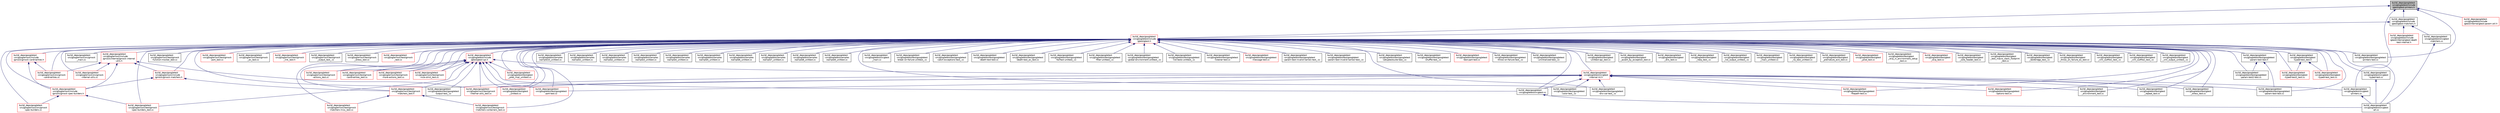digraph "build/_deps/googletest-src/googletest/include/gtest/gtest-printers.h"
{
 // LATEX_PDF_SIZE
  bgcolor="transparent";
  edge [fontname="Helvetica",fontsize="10",labelfontname="Helvetica",labelfontsize="10"];
  node [fontname="Helvetica",fontsize="10",shape=record];
  Node1 [label="build/_deps/googletest\l-src/googletest/include\l/gtest/gtest-printers.h",height=0.2,width=0.4,color="black", fillcolor="grey75", style="filled", fontcolor="black",tooltip=" "];
  Node1 -> Node2 [dir="back",color="midnightblue",fontsize="10",style="solid",fontname="Helvetica"];
  Node2 [label="build/_deps/googletest\l-src/googletest/include\l/gtest/gtest-matchers.h",height=0.2,width=0.4,color="black",URL="$gtest-matchers_8h.html",tooltip=" "];
  Node2 -> Node3 [dir="back",color="midnightblue",fontsize="10",style="solid",fontname="Helvetica"];
  Node3 [label="build/_deps/googletest\l-src/googletest/include\l/gtest/gtest.h",height=0.2,width=0.4,color="red",URL="$gtest_8h.html",tooltip=" "];
  Node3 -> Node4 [dir="back",color="midnightblue",fontsize="10",style="solid",fontname="Helvetica"];
  Node4 [label="build/_deps/googletest\l-src/googlemock/include\l/gmock/gmock-cardinalities.h",height=0.2,width=0.4,color="red",URL="$gmock-cardinalities_8h.html",tooltip=" "];
  Node4 -> Node5 [dir="back",color="midnightblue",fontsize="10",style="solid",fontname="Helvetica"];
  Node5 [label="build/_deps/googletest\l-src/googlemock/include\l/gmock/gmock-spec-builders.h",height=0.2,width=0.4,color="red",URL="$gmock-spec-builders_8h.html",tooltip=" "];
  Node5 -> Node10 [dir="back",color="midnightblue",fontsize="10",style="solid",fontname="Helvetica"];
  Node10 [label="build/_deps/googletest\l-src/googlemock/src/gmock\l-spec-builders.cc",height=0.2,width=0.4,color="red",URL="$gmock-spec-builders_8cc.html",tooltip=" "];
  Node5 -> Node26 [dir="back",color="midnightblue",fontsize="10",style="solid",fontname="Helvetica"];
  Node26 [label="build/_deps/googletest\l-src/googlemock/test/gmock\l-spec-builders_test.cc",height=0.2,width=0.4,color="red",URL="$gmock-spec-builders__test_8cc.html",tooltip=" "];
  Node4 -> Node36 [dir="back",color="midnightblue",fontsize="10",style="solid",fontname="Helvetica"];
  Node36 [label="build/_deps/googletest\l-src/googlemock/src/gmock\l-cardinalities.cc",height=0.2,width=0.4,color="red",URL="$gmock-cardinalities_8cc.html",tooltip=" "];
  Node3 -> Node37 [dir="back",color="midnightblue",fontsize="10",style="solid",fontname="Helvetica"];
  Node37 [label="build/_deps/googletest\l-src/googlemock/include\l/gmock/gmock-matchers.h",height=0.2,width=0.4,color="red",URL="$gmock-matchers_8h.html",tooltip=" "];
  Node37 -> Node5 [dir="back",color="midnightblue",fontsize="10",style="solid",fontname="Helvetica"];
  Node37 -> Node18 [dir="back",color="midnightblue",fontsize="10",style="solid",fontname="Helvetica"];
  Node18 [label="build/_deps/googletest\l-src/googlemock/test/gmock\l-matchers_test.h",height=0.2,width=0.4,color="red",URL="$gmock-matchers__test_8h.html",tooltip=" "];
  Node18 -> Node21 [dir="back",color="midnightblue",fontsize="10",style="solid",fontname="Helvetica"];
  Node21 [label="build/_deps/googletest\l-src/googlemock/test/gmock\l-matchers-containers_test.cc",height=0.2,width=0.4,color="red",URL="$gmock-matchers-containers__test_8cc.html",tooltip=" "];
  Node18 -> Node22 [dir="back",color="midnightblue",fontsize="10",style="solid",fontname="Helvetica"];
  Node22 [label="build/_deps/googletest\l-src/googlemock/test/gmock\l-matchers-misc_test.cc",height=0.2,width=0.4,color="red",URL="$gmock-matchers-misc__test_8cc.html",tooltip=" "];
  Node3 -> Node5 [dir="back",color="midnightblue",fontsize="10",style="solid",fontname="Helvetica"];
  Node3 -> Node40 [dir="back",color="midnightblue",fontsize="10",style="solid",fontname="Helvetica"];
  Node40 [label="build/_deps/googletest\l-src/googlemock/include\l/gmock/internal/gmock-internal\l-utils.h",height=0.2,width=0.4,color="red",URL="$gmock-internal-utils_8h.html",tooltip=" "];
  Node40 -> Node37 [dir="back",color="midnightblue",fontsize="10",style="solid",fontname="Helvetica"];
  Node40 -> Node5 [dir="back",color="midnightblue",fontsize="10",style="solid",fontname="Helvetica"];
  Node40 -> Node36 [dir="back",color="midnightblue",fontsize="10",style="solid",fontname="Helvetica"];
  Node40 -> Node9 [dir="back",color="midnightblue",fontsize="10",style="solid",fontname="Helvetica"];
  Node9 [label="build/_deps/googletest\l-src/googlemock/src/gmock\l-internal-utils.cc",height=0.2,width=0.4,color="red",URL="$gmock-internal-utils_8cc.html",tooltip=" "];
  Node40 -> Node17 [dir="back",color="midnightblue",fontsize="10",style="solid",fontname="Helvetica"];
  Node17 [label="build/_deps/googletest\l-src/googlemock/test/gmock\l-internal-utils_test.cc",height=0.2,width=0.4,color="red",URL="$gmock-internal-utils__test_8cc.html",tooltip=" "];
  Node3 -> Node36 [dir="back",color="midnightblue",fontsize="10",style="solid",fontname="Helvetica"];
  Node3 -> Node9 [dir="back",color="midnightblue",fontsize="10",style="solid",fontname="Helvetica"];
  Node3 -> Node10 [dir="back",color="midnightblue",fontsize="10",style="solid",fontname="Helvetica"];
  Node3 -> Node12 [dir="back",color="midnightblue",fontsize="10",style="solid",fontname="Helvetica"];
  Node12 [label="build/_deps/googletest\l-src/googlemock/src/gmock\l_main.cc",height=0.2,width=0.4,color="black",URL="$gmock__main_8cc.html",tooltip=" "];
  Node3 -> Node13 [dir="back",color="midnightblue",fontsize="10",style="solid",fontname="Helvetica"];
  Node13 [label="build/_deps/googletest\l-src/googlemock/test/gmock\l-actions_test.cc",height=0.2,width=0.4,color="red",URL="$gmock-actions__test_8cc.html",tooltip=" "];
  Node3 -> Node15 [dir="back",color="midnightblue",fontsize="10",style="solid",fontname="Helvetica"];
  Node15 [label="build/_deps/googletest\l-src/googlemock/test/gmock\l-cardinalities_test.cc",height=0.2,width=0.4,color="red",URL="$gmock-cardinalities__test_8cc.html",tooltip=" "];
  Node3 -> Node16 [dir="back",color="midnightblue",fontsize="10",style="solid",fontname="Helvetica"];
  Node16 [label="build/_deps/googletest\l-src/googlemock/test/gmock\l-function-mocker_test.cc",height=0.2,width=0.4,color="black",URL="$gmock-function-mocker__test_8cc.html",tooltip=" "];
  Node3 -> Node17 [dir="back",color="midnightblue",fontsize="10",style="solid",fontname="Helvetica"];
  Node3 -> Node21 [dir="back",color="midnightblue",fontsize="10",style="solid",fontname="Helvetica"];
  Node3 -> Node22 [dir="back",color="midnightblue",fontsize="10",style="solid",fontname="Helvetica"];
  Node3 -> Node18 [dir="back",color="midnightblue",fontsize="10",style="solid",fontname="Helvetica"];
  Node3 -> Node23 [dir="back",color="midnightblue",fontsize="10",style="solid",fontname="Helvetica"];
  Node23 [label="build/_deps/googletest\l-src/googlemock/test/gmock\l-more-actions_test.cc",height=0.2,width=0.4,color="red",URL="$gmock-more-actions__test_8cc.html",tooltip=" "];
  Node3 -> Node24 [dir="back",color="midnightblue",fontsize="10",style="solid",fontname="Helvetica"];
  Node24 [label="build/_deps/googletest\l-src/googlemock/test/gmock\l-nice-strict_test.cc",height=0.2,width=0.4,color="red",URL="$gmock-nice-strict__test_8cc.html",tooltip=" "];
  Node3 -> Node43 [dir="back",color="midnightblue",fontsize="10",style="solid",fontname="Helvetica"];
  Node43 [label="build/_deps/googletest\l-src/googlemock/test/gmock\l-port_test.cc",height=0.2,width=0.4,color="red",URL="$gmock-port__test_8cc.html",tooltip=" "];
  Node3 -> Node26 [dir="back",color="midnightblue",fontsize="10",style="solid",fontname="Helvetica"];
  Node3 -> Node27 [dir="back",color="midnightblue",fontsize="10",style="solid",fontname="Helvetica"];
  Node27 [label="build/_deps/googletest\l-src/googlemock/test/gmock\l_ex_test.cc",height=0.2,width=0.4,color="black",URL="$gmock__ex__test_8cc.html",tooltip=" "];
  Node3 -> Node29 [dir="back",color="midnightblue",fontsize="10",style="solid",fontname="Helvetica"];
  Node29 [label="build/_deps/googletest\l-src/googlemock/test/gmock\l_link_test.h",height=0.2,width=0.4,color="red",URL="$gmock__link__test_8h.html",tooltip=" "];
  Node3 -> Node32 [dir="back",color="midnightblue",fontsize="10",style="solid",fontname="Helvetica"];
  Node32 [label="build/_deps/googletest\l-src/googlemock/test/gmock\l_output_test_.cc",height=0.2,width=0.4,color="black",URL="$gmock__output__test___8cc.html",tooltip=" "];
  Node3 -> Node33 [dir="back",color="midnightblue",fontsize="10",style="solid",fontname="Helvetica"];
  Node33 [label="build/_deps/googletest\l-src/googlemock/test/gmock\l_stress_test.cc",height=0.2,width=0.4,color="black",URL="$gmock__stress__test_8cc.html",tooltip=" "];
  Node3 -> Node34 [dir="back",color="midnightblue",fontsize="10",style="solid",fontname="Helvetica"];
  Node34 [label="build/_deps/googletest\l-src/googlemock/test/gmock\l_test.cc",height=0.2,width=0.4,color="red",URL="$gmock__test_8cc.html",tooltip=" "];
  Node3 -> Node44 [dir="back",color="midnightblue",fontsize="10",style="solid",fontname="Helvetica"];
  Node44 [label="build/_deps/googletest\l-src/googletest/include\l/gtest/gtest-spi.h",height=0.2,width=0.4,color="red",URL="$gtest-spi_8h.html",tooltip=" "];
  Node44 -> Node13 [dir="back",color="midnightblue",fontsize="10",style="solid",fontname="Helvetica"];
  Node44 -> Node15 [dir="back",color="midnightblue",fontsize="10",style="solid",fontname="Helvetica"];
  Node44 -> Node17 [dir="back",color="midnightblue",fontsize="10",style="solid",fontname="Helvetica"];
  Node44 -> Node18 [dir="back",color="midnightblue",fontsize="10",style="solid",fontname="Helvetica"];
  Node44 -> Node23 [dir="back",color="midnightblue",fontsize="10",style="solid",fontname="Helvetica"];
  Node44 -> Node24 [dir="back",color="midnightblue",fontsize="10",style="solid",fontname="Helvetica"];
  Node44 -> Node26 [dir="back",color="midnightblue",fontsize="10",style="solid",fontname="Helvetica"];
  Node44 -> Node45 [dir="back",color="midnightblue",fontsize="10",style="solid",fontname="Helvetica"];
  Node45 [label="build/_deps/googletest\l-src/googletest/src/gtest\l-internal-inl.h",height=0.2,width=0.4,color="red",URL="$gtest-internal-inl_8h.html",tooltip=" "];
  Node45 -> Node17 [dir="back",color="midnightblue",fontsize="10",style="solid",fontname="Helvetica"];
  Node45 -> Node49 [dir="back",color="midnightblue",fontsize="10",style="solid",fontname="Helvetica"];
  Node49 [label="build/_deps/googletest\l-src/googletest/src/gtest\l-printers.cc",height=0.2,width=0.4,color="black",URL="$gtest-printers_8cc.html",tooltip=" "];
  Node49 -> Node47 [dir="back",color="midnightblue",fontsize="10",style="solid",fontname="Helvetica"];
  Node47 [label="build/_deps/googletest\l-src/googletest/src/gtest\l-all.cc",height=0.2,width=0.4,color="black",URL="$gtest-all_8cc.html",tooltip=" "];
  Node45 -> Node51 [dir="back",color="midnightblue",fontsize="10",style="solid",fontname="Helvetica"];
  Node51 [label="build/_deps/googletest\l-src/googletest/src/gtest.cc",height=0.2,width=0.4,color="black",URL="$gtest_8cc.html",tooltip=" "];
  Node51 -> Node47 [dir="back",color="midnightblue",fontsize="10",style="solid",fontname="Helvetica"];
  Node45 -> Node52 [dir="back",color="midnightblue",fontsize="10",style="solid",fontname="Helvetica"];
  Node52 [label="build/_deps/googletest\l-src/googletest/test/googletest\l-color-test_.cc",height=0.2,width=0.4,color="black",URL="$googletest-color-test___8cc.html",tooltip=" "];
  Node45 -> Node53 [dir="back",color="midnightblue",fontsize="10",style="solid",fontname="Helvetica"];
  Node53 [label="build/_deps/googletest\l-src/googletest/test/googletest\l-env-var-test_.cc",height=0.2,width=0.4,color="black",URL="$googletest-env-var-test___8cc.html",tooltip=" "];
  Node45 -> Node54 [dir="back",color="midnightblue",fontsize="10",style="solid",fontname="Helvetica"];
  Node54 [label="build/_deps/googletest\l-src/googletest/test/googletest\l-filepath-test.cc",height=0.2,width=0.4,color="red",URL="$googletest-filepath-test_8cc.html",tooltip=" "];
  Node45 -> Node56 [dir="back",color="midnightblue",fontsize="10",style="solid",fontname="Helvetica"];
  Node56 [label="build/_deps/googletest\l-src/googletest/test/googletest\l-options-test.cc",height=0.2,width=0.4,color="red",URL="$googletest-options-test_8cc.html",tooltip=" "];
  Node45 -> Node57 [dir="back",color="midnightblue",fontsize="10",style="solid",fontname="Helvetica"];
  Node57 [label="build/_deps/googletest\l-src/googletest/test/googletest\l-output-test_.cc",height=0.2,width=0.4,color="black",URL="$googletest-output-test___8cc.html",tooltip=" "];
  Node45 -> Node58 [dir="back",color="midnightblue",fontsize="10",style="solid",fontname="Helvetica"];
  Node58 [label="build/_deps/googletest\l-src/googletest/test/googletest\l-param-test-test.cc",height=0.2,width=0.4,color="black",URL="$googletest-param-test-test_8cc.html",tooltip=" "];
  Node45 -> Node59 [dir="back",color="midnightblue",fontsize="10",style="solid",fontname="Helvetica"];
  Node59 [label="build/_deps/googletest\l-src/googletest/test/googletest\l-port-test.cc",height=0.2,width=0.4,color="red",URL="$googletest-port-test_8cc.html",tooltip=" "];
  Node45 -> Node60 [dir="back",color="midnightblue",fontsize="10",style="solid",fontname="Helvetica"];
  Node60 [label="build/_deps/googletest\l-src/googletest/test/gtest\l_environment_test.cc",height=0.2,width=0.4,color="black",URL="$gtest__environment__test_8cc.html",tooltip=" "];
  Node45 -> Node61 [dir="back",color="midnightblue",fontsize="10",style="solid",fontname="Helvetica"];
  Node61 [label="build/_deps/googletest\l-src/googletest/test/gtest\l_repeat_test.cc",height=0.2,width=0.4,color="black",URL="$gtest__repeat__test_8cc.html",tooltip=" "];
  Node45 -> Node62 [dir="back",color="midnightblue",fontsize="10",style="solid",fontname="Helvetica"];
  Node62 [label="build/_deps/googletest\l-src/googletest/test/gtest\l_stress_test.cc",height=0.2,width=0.4,color="black",URL="$gtest__stress__test_8cc.html",tooltip=" "];
  Node45 -> Node63 [dir="back",color="midnightblue",fontsize="10",style="solid",fontname="Helvetica"];
  Node63 [label="build/_deps/googletest\l-src/googletest/test/gtest\l_unittest.cc",height=0.2,width=0.4,color="red",URL="$gtest__unittest_8cc.html",tooltip=" "];
  Node44 -> Node51 [dir="back",color="midnightblue",fontsize="10",style="solid",fontname="Helvetica"];
  Node44 -> Node57 [dir="back",color="midnightblue",fontsize="10",style="solid",fontname="Helvetica"];
  Node44 -> Node59 [dir="back",color="midnightblue",fontsize="10",style="solid",fontname="Helvetica"];
  Node44 -> Node64 [dir="back",color="midnightblue",fontsize="10",style="solid",fontname="Helvetica"];
  Node64 [label="build/_deps/googletest\l-src/googletest/test/gtest\l_pred_impl_unittest.cc",height=0.2,width=0.4,color="red",URL="$gtest__pred__impl__unittest_8cc.html",tooltip=" "];
  Node44 -> Node63 [dir="back",color="midnightblue",fontsize="10",style="solid",fontname="Helvetica"];
  Node3 -> Node65 [dir="back",color="midnightblue",fontsize="10",style="solid",fontname="Helvetica"];
  Node65 [label="build/_deps/googletest\l-src/googletest/samples\l/sample10_unittest.cc",height=0.2,width=0.4,color="black",URL="$sample10__unittest_8cc.html",tooltip=" "];
  Node3 -> Node66 [dir="back",color="midnightblue",fontsize="10",style="solid",fontname="Helvetica"];
  Node66 [label="build/_deps/googletest\l-src/googletest/samples\l/sample1_unittest.cc",height=0.2,width=0.4,color="black",URL="$sample1__unittest_8cc.html",tooltip=" "];
  Node3 -> Node67 [dir="back",color="midnightblue",fontsize="10",style="solid",fontname="Helvetica"];
  Node67 [label="build/_deps/googletest\l-src/googletest/samples\l/sample2_unittest.cc",height=0.2,width=0.4,color="black",URL="$sample2__unittest_8cc.html",tooltip=" "];
  Node3 -> Node68 [dir="back",color="midnightblue",fontsize="10",style="solid",fontname="Helvetica"];
  Node68 [label="build/_deps/googletest\l-src/googletest/samples\l/sample3_unittest.cc",height=0.2,width=0.4,color="black",URL="$sample3__unittest_8cc.html",tooltip=" "];
  Node3 -> Node69 [dir="back",color="midnightblue",fontsize="10",style="solid",fontname="Helvetica"];
  Node69 [label="build/_deps/googletest\l-src/googletest/samples\l/sample4_unittest.cc",height=0.2,width=0.4,color="black",URL="$sample4__unittest_8cc.html",tooltip=" "];
  Node3 -> Node70 [dir="back",color="midnightblue",fontsize="10",style="solid",fontname="Helvetica"];
  Node70 [label="build/_deps/googletest\l-src/googletest/samples\l/sample5_unittest.cc",height=0.2,width=0.4,color="black",URL="$sample5__unittest_8cc.html",tooltip=" "];
  Node3 -> Node71 [dir="back",color="midnightblue",fontsize="10",style="solid",fontname="Helvetica"];
  Node71 [label="build/_deps/googletest\l-src/googletest/samples\l/sample6_unittest.cc",height=0.2,width=0.4,color="black",URL="$sample6__unittest_8cc.html",tooltip=" "];
  Node3 -> Node72 [dir="back",color="midnightblue",fontsize="10",style="solid",fontname="Helvetica"];
  Node72 [label="build/_deps/googletest\l-src/googletest/samples\l/sample7_unittest.cc",height=0.2,width=0.4,color="black",URL="$sample7__unittest_8cc.html",tooltip=" "];
  Node3 -> Node73 [dir="back",color="midnightblue",fontsize="10",style="solid",fontname="Helvetica"];
  Node73 [label="build/_deps/googletest\l-src/googletest/samples\l/sample8_unittest.cc",height=0.2,width=0.4,color="black",URL="$sample8__unittest_8cc.html",tooltip=" "];
  Node3 -> Node74 [dir="back",color="midnightblue",fontsize="10",style="solid",fontname="Helvetica"];
  Node74 [label="build/_deps/googletest\l-src/googletest/samples\l/sample9_unittest.cc",height=0.2,width=0.4,color="black",URL="$sample9__unittest_8cc.html",tooltip=" "];
  Node3 -> Node47 [dir="back",color="midnightblue",fontsize="10",style="solid",fontname="Helvetica"];
  Node3 -> Node45 [dir="back",color="midnightblue",fontsize="10",style="solid",fontname="Helvetica"];
  Node3 -> Node75 [dir="back",color="midnightblue",fontsize="10",style="solid",fontname="Helvetica"];
  Node75 [label="build/_deps/googletest\l-src/googletest/src/gtest\l-typed-test.cc",height=0.2,width=0.4,color="black",URL="$gtest-typed-test_8cc.html",tooltip=" "];
  Node75 -> Node47 [dir="back",color="midnightblue",fontsize="10",style="solid",fontname="Helvetica"];
  Node3 -> Node51 [dir="back",color="midnightblue",fontsize="10",style="solid",fontname="Helvetica"];
  Node3 -> Node76 [dir="back",color="midnightblue",fontsize="10",style="solid",fontname="Helvetica"];
  Node76 [label="build/_deps/googletest\l-src/googletest/src/gtest\l_main.cc",height=0.2,width=0.4,color="black",URL="$gtest__main_8cc.html",tooltip=" "];
  Node3 -> Node77 [dir="back",color="midnightblue",fontsize="10",style="solid",fontname="Helvetica"];
  Node77 [label="build/_deps/googletest\l-src/googletest/test/googletest\l-break-on-failure-unittest_.cc",height=0.2,width=0.4,color="black",URL="$googletest-break-on-failure-unittest___8cc.html",tooltip=" "];
  Node3 -> Node78 [dir="back",color="midnightblue",fontsize="10",style="solid",fontname="Helvetica"];
  Node78 [label="build/_deps/googletest\l-src/googletest/test/googletest\l-catch-exceptions-test_.cc",height=0.2,width=0.4,color="black",URL="$googletest-catch-exceptions-test___8cc.html",tooltip=" "];
  Node3 -> Node52 [dir="back",color="midnightblue",fontsize="10",style="solid",fontname="Helvetica"];
  Node3 -> Node79 [dir="back",color="midnightblue",fontsize="10",style="solid",fontname="Helvetica"];
  Node79 [label="build/_deps/googletest\l-src/googletest/test/googletest\l-death-test-test.cc",height=0.2,width=0.4,color="black",URL="$googletest-death-test-test_8cc.html",tooltip=" "];
  Node3 -> Node80 [dir="back",color="midnightblue",fontsize="10",style="solid",fontname="Helvetica"];
  Node80 [label="build/_deps/googletest\l-src/googletest/test/googletest\l-death-test_ex_test.cc",height=0.2,width=0.4,color="black",URL="$googletest-death-test__ex__test_8cc.html",tooltip=" "];
  Node3 -> Node53 [dir="back",color="midnightblue",fontsize="10",style="solid",fontname="Helvetica"];
  Node3 -> Node81 [dir="back",color="midnightblue",fontsize="10",style="solid",fontname="Helvetica"];
  Node81 [label="build/_deps/googletest\l-src/googletest/test/googletest\l-failfast-unittest_.cc",height=0.2,width=0.4,color="black",URL="$googletest-failfast-unittest___8cc.html",tooltip=" "];
  Node3 -> Node54 [dir="back",color="midnightblue",fontsize="10",style="solid",fontname="Helvetica"];
  Node3 -> Node82 [dir="back",color="midnightblue",fontsize="10",style="solid",fontname="Helvetica"];
  Node82 [label="build/_deps/googletest\l-src/googletest/test/googletest\l-filter-unittest_.cc",height=0.2,width=0.4,color="black",URL="$googletest-filter-unittest___8cc.html",tooltip=" "];
  Node3 -> Node83 [dir="back",color="midnightblue",fontsize="10",style="solid",fontname="Helvetica"];
  Node83 [label="build/_deps/googletest\l-src/googletest/test/googletest\l-global-environment-unittest_.cc",height=0.2,width=0.4,color="black",URL="$googletest-global-environment-unittest___8cc.html",tooltip=" "];
  Node3 -> Node84 [dir="back",color="midnightblue",fontsize="10",style="solid",fontname="Helvetica"];
  Node84 [label="build/_deps/googletest\l-src/googletest/test/googletest\l-list-tests-unittest_.cc",height=0.2,width=0.4,color="black",URL="$googletest-list-tests-unittest___8cc.html",tooltip=" "];
  Node3 -> Node85 [dir="back",color="midnightblue",fontsize="10",style="solid",fontname="Helvetica"];
  Node85 [label="build/_deps/googletest\l-src/googletest/test/googletest\l-listener-test.cc",height=0.2,width=0.4,color="black",URL="$googletest-listener-test_8cc.html",tooltip=" "];
  Node3 -> Node86 [dir="back",color="midnightblue",fontsize="10",style="solid",fontname="Helvetica"];
  Node86 [label="build/_deps/googletest\l-src/googletest/test/googletest\l-message-test.cc",height=0.2,width=0.4,color="red",URL="$googletest-message-test_8cc.html",tooltip=" "];
  Node3 -> Node56 [dir="back",color="midnightblue",fontsize="10",style="solid",fontname="Helvetica"];
  Node3 -> Node57 [dir="back",color="midnightblue",fontsize="10",style="solid",fontname="Helvetica"];
  Node3 -> Node87 [dir="back",color="midnightblue",fontsize="10",style="solid",fontname="Helvetica"];
  Node87 [label="build/_deps/googletest\l-src/googletest/test/googletest\l-param-test-invalid-name1-test_.cc",height=0.2,width=0.4,color="black",URL="$googletest-param-test-invalid-name1-test___8cc.html",tooltip=" "];
  Node3 -> Node88 [dir="back",color="midnightblue",fontsize="10",style="solid",fontname="Helvetica"];
  Node88 [label="build/_deps/googletest\l-src/googletest/test/googletest\l-param-test-invalid-name2-test_.cc",height=0.2,width=0.4,color="black",URL="$googletest-param-test-invalid-name2-test___8cc.html",tooltip=" "];
  Node3 -> Node58 [dir="back",color="midnightblue",fontsize="10",style="solid",fontname="Helvetica"];
  Node3 -> Node89 [dir="back",color="midnightblue",fontsize="10",style="solid",fontname="Helvetica"];
  Node89 [label="build/_deps/googletest\l-src/googletest/test/googletest\l-param-test-test.h",height=0.2,width=0.4,color="black",URL="$googletest-param-test-test_8h.html",tooltip=" "];
  Node89 -> Node58 [dir="back",color="midnightblue",fontsize="10",style="solid",fontname="Helvetica"];
  Node89 -> Node90 [dir="back",color="midnightblue",fontsize="10",style="solid",fontname="Helvetica"];
  Node90 [label="build/_deps/googletest\l-src/googletest/test/googletest\l-param-test2-test.cc",height=0.2,width=0.4,color="black",URL="$googletest-param-test2-test_8cc.html",tooltip=" "];
  Node3 -> Node90 [dir="back",color="midnightblue",fontsize="10",style="solid",fontname="Helvetica"];
  Node3 -> Node59 [dir="back",color="midnightblue",fontsize="10",style="solid",fontname="Helvetica"];
  Node3 -> Node91 [dir="back",color="midnightblue",fontsize="10",style="solid",fontname="Helvetica"];
  Node91 [label="build/_deps/googletest\l-src/googletest/test/googletest\l-printers-test.cc",height=0.2,width=0.4,color="black",URL="$googletest-printers-test_8cc.html",tooltip=" "];
  Node3 -> Node92 [dir="back",color="midnightblue",fontsize="10",style="solid",fontname="Helvetica"];
  Node92 [label="build/_deps/googletest\l-src/googletest/test/googletest\l-setuptestsuite-test_.cc",height=0.2,width=0.4,color="black",URL="$googletest-setuptestsuite-test___8cc.html",tooltip=" "];
  Node3 -> Node93 [dir="back",color="midnightblue",fontsize="10",style="solid",fontname="Helvetica"];
  Node93 [label="build/_deps/googletest\l-src/googletest/test/googletest\l-shuffle-test_.cc",height=0.2,width=0.4,color="black",URL="$googletest-shuffle-test___8cc.html",tooltip=" "];
  Node3 -> Node94 [dir="back",color="midnightblue",fontsize="10",style="solid",fontname="Helvetica"];
  Node94 [label="build/_deps/googletest\l-src/googletest/test/googletest\l-test-part-test.cc",height=0.2,width=0.4,color="red",URL="$googletest-test-part-test_8cc.html",tooltip=" "];
  Node3 -> Node95 [dir="back",color="midnightblue",fontsize="10",style="solid",fontname="Helvetica"];
  Node95 [label="build/_deps/googletest\l-src/googletest/test/googletest\l-throw-on-failure-test_.cc",height=0.2,width=0.4,color="black",URL="$googletest-throw-on-failure-test___8cc.html",tooltip=" "];
  Node3 -> Node96 [dir="back",color="midnightblue",fontsize="10",style="solid",fontname="Helvetica"];
  Node96 [label="build/_deps/googletest\l-src/googletest/test/googletest\l-uninitialized-test_.cc",height=0.2,width=0.4,color="black",URL="$googletest-uninitialized-test___8cc.html",tooltip=" "];
  Node3 -> Node97 [dir="back",color="midnightblue",fontsize="10",style="solid",fontname="Helvetica"];
  Node97 [label="build/_deps/googletest\l-src/googletest/test/gtest\l-typed-test2_test.cc",height=0.2,width=0.4,color="red",URL="$gtest-typed-test2__test_8cc.html",tooltip=" "];
  Node3 -> Node98 [dir="back",color="midnightblue",fontsize="10",style="solid",fontname="Helvetica"];
  Node98 [label="build/_deps/googletest\l-src/googletest/test/gtest\l-typed-test_test.cc",height=0.2,width=0.4,color="red",URL="$gtest-typed-test__test_8cc.html",tooltip=" "];
  Node3 -> Node99 [dir="back",color="midnightblue",fontsize="10",style="solid",fontname="Helvetica"];
  Node99 [label="build/_deps/googletest\l-src/googletest/test/gtest\l-typed-test_test.h",height=0.2,width=0.4,color="black",URL="$gtest-typed-test__test_8h.html",tooltip=" "];
  Node99 -> Node97 [dir="back",color="midnightblue",fontsize="10",style="solid",fontname="Helvetica"];
  Node99 -> Node98 [dir="back",color="midnightblue",fontsize="10",style="solid",fontname="Helvetica"];
  Node3 -> Node100 [dir="back",color="midnightblue",fontsize="10",style="solid",fontname="Helvetica"];
  Node100 [label="build/_deps/googletest\l-src/googletest/test/gtest\l-unittest-api_test.cc",height=0.2,width=0.4,color="black",URL="$gtest-unittest-api__test_8cc.html",tooltip=" "];
  Node3 -> Node101 [dir="back",color="midnightblue",fontsize="10",style="solid",fontname="Helvetica"];
  Node101 [label="build/_deps/googletest\l-src/googletest/test/gtest\l_assert_by_exception_test.cc",height=0.2,width=0.4,color="black",URL="$gtest__assert__by__exception__test_8cc.html",tooltip=" "];
  Node3 -> Node102 [dir="back",color="midnightblue",fontsize="10",style="solid",fontname="Helvetica"];
  Node102 [label="build/_deps/googletest\l-src/googletest/test/gtest\l_dirs_test.cc",height=0.2,width=0.4,color="black",URL="$gtest__dirs__test_8cc.html",tooltip=" "];
  Node3 -> Node60 [dir="back",color="midnightblue",fontsize="10",style="solid",fontname="Helvetica"];
  Node3 -> Node103 [dir="back",color="midnightblue",fontsize="10",style="solid",fontname="Helvetica"];
  Node103 [label="build/_deps/googletest\l-src/googletest/test/gtest\l_help_test_.cc",height=0.2,width=0.4,color="black",URL="$gtest__help__test___8cc.html",tooltip=" "];
  Node3 -> Node104 [dir="back",color="midnightblue",fontsize="10",style="solid",fontname="Helvetica"];
  Node104 [label="build/_deps/googletest\l-src/googletest/test/gtest\l_list_output_unittest_.cc",height=0.2,width=0.4,color="black",URL="$gtest__list__output__unittest___8cc.html",tooltip=" "];
  Node3 -> Node105 [dir="back",color="midnightblue",fontsize="10",style="solid",fontname="Helvetica"];
  Node105 [label="build/_deps/googletest\l-src/googletest/test/gtest\l_main_unittest.cc",height=0.2,width=0.4,color="black",URL="$gtest__main__unittest_8cc.html",tooltip=" "];
  Node3 -> Node106 [dir="back",color="midnightblue",fontsize="10",style="solid",fontname="Helvetica"];
  Node106 [label="build/_deps/googletest\l-src/googletest/test/gtest\l_no_test_unittest.cc",height=0.2,width=0.4,color="black",URL="$gtest__no__test__unittest_8cc.html",tooltip=" "];
  Node3 -> Node64 [dir="back",color="midnightblue",fontsize="10",style="solid",fontname="Helvetica"];
  Node3 -> Node107 [dir="back",color="midnightblue",fontsize="10",style="solid",fontname="Helvetica"];
  Node107 [label="build/_deps/googletest\l-src/googletest/test/gtest\l_premature_exit_test.cc",height=0.2,width=0.4,color="black",URL="$gtest__premature__exit__test_8cc.html",tooltip=" "];
  Node3 -> Node108 [dir="back",color="midnightblue",fontsize="10",style="solid",fontname="Helvetica"];
  Node108 [label="build/_deps/googletest\l-src/googletest/test/gtest\l_prod_test.cc",height=0.2,width=0.4,color="red",URL="$gtest__prod__test_8cc.html",tooltip=" "];
  Node3 -> Node61 [dir="back",color="midnightblue",fontsize="10",style="solid",fontname="Helvetica"];
  Node3 -> Node109 [dir="back",color="midnightblue",fontsize="10",style="solid",fontname="Helvetica"];
  Node109 [label="build/_deps/googletest\l-src/googletest/test/gtest\l_skip_in_environment_setup\l_test.cc",height=0.2,width=0.4,color="black",URL="$gtest__skip__in__environment__setup__test_8cc.html",tooltip=" "];
  Node3 -> Node110 [dir="back",color="midnightblue",fontsize="10",style="solid",fontname="Helvetica"];
  Node110 [label="build/_deps/googletest\l-src/googletest/test/gtest\l_skip_test.cc",height=0.2,width=0.4,color="red",URL="$gtest__skip__test_8cc.html",tooltip=" "];
  Node3 -> Node111 [dir="back",color="midnightblue",fontsize="10",style="solid",fontname="Helvetica"];
  Node111 [label="build/_deps/googletest\l-src/googletest/test/gtest\l_sole_header_test.cc",height=0.2,width=0.4,color="black",URL="$gtest__sole__header__test_8cc.html",tooltip=" "];
  Node3 -> Node62 [dir="back",color="midnightblue",fontsize="10",style="solid",fontname="Helvetica"];
  Node3 -> Node112 [dir="back",color="midnightblue",fontsize="10",style="solid",fontname="Helvetica"];
  Node112 [label="build/_deps/googletest\l-src/googletest/test/gtest\l_test_macro_stack_footprint\l_test.cc",height=0.2,width=0.4,color="black",URL="$gtest__test__macro__stack__footprint__test_8cc.html",tooltip=" "];
  Node3 -> Node113 [dir="back",color="midnightblue",fontsize="10",style="solid",fontname="Helvetica"];
  Node113 [label="build/_deps/googletest\l-src/googletest/test/gtest\l_testbridge_test_.cc",height=0.2,width=0.4,color="black",URL="$gtest__testbridge__test___8cc.html",tooltip=" "];
  Node3 -> Node114 [dir="back",color="midnightblue",fontsize="10",style="solid",fontname="Helvetica"];
  Node114 [label="build/_deps/googletest\l-src/googletest/test/gtest\l_throw_on_failure_ex_test.cc",height=0.2,width=0.4,color="black",URL="$gtest__throw__on__failure__ex__test_8cc.html",tooltip=" "];
  Node3 -> Node63 [dir="back",color="midnightblue",fontsize="10",style="solid",fontname="Helvetica"];
  Node3 -> Node115 [dir="back",color="midnightblue",fontsize="10",style="solid",fontname="Helvetica"];
  Node115 [label="build/_deps/googletest\l-src/googletest/test/gtest\l_xml_outfile1_test_.cc",height=0.2,width=0.4,color="black",URL="$gtest__xml__outfile1__test___8cc.html",tooltip=" "];
  Node3 -> Node116 [dir="back",color="midnightblue",fontsize="10",style="solid",fontname="Helvetica"];
  Node116 [label="build/_deps/googletest\l-src/googletest/test/gtest\l_xml_outfile2_test_.cc",height=0.2,width=0.4,color="black",URL="$gtest__xml__outfile2__test___8cc.html",tooltip=" "];
  Node3 -> Node117 [dir="back",color="midnightblue",fontsize="10",style="solid",fontname="Helvetica"];
  Node117 [label="build/_deps/googletest\l-src/googletest/test/gtest\l_xml_output_unittest_.cc",height=0.2,width=0.4,color="black",URL="$gtest__xml__output__unittest___8cc.html",tooltip=" "];
  Node2 -> Node120 [dir="back",color="midnightblue",fontsize="10",style="solid",fontname="Helvetica"];
  Node120 [label="build/_deps/googletest\l-src/googletest/include\l/gtest/internal/gtest-death\l-test-internal.h",height=0.2,width=0.4,color="red",URL="$gtest-death-test-internal_8h.html",tooltip=" "];
  Node2 -> Node122 [dir="back",color="midnightblue",fontsize="10",style="solid",fontname="Helvetica"];
  Node122 [label="build/_deps/googletest\l-src/googletest/src/gtest\l-matchers.cc",height=0.2,width=0.4,color="black",URL="$gtest-matchers_8cc.html",tooltip=" "];
  Node122 -> Node47 [dir="back",color="midnightblue",fontsize="10",style="solid",fontname="Helvetica"];
  Node1 -> Node3 [dir="back",color="midnightblue",fontsize="10",style="solid",fontname="Helvetica"];
  Node1 -> Node123 [dir="back",color="midnightblue",fontsize="10",style="solid",fontname="Helvetica"];
  Node123 [label="build/_deps/googletest\l-src/googletest/include\l/gtest/internal/gtest-param-util.h",height=0.2,width=0.4,color="red",URL="$gtest-param-util_8h.html",tooltip=" "];
  Node1 -> Node49 [dir="back",color="midnightblue",fontsize="10",style="solid",fontname="Helvetica"];
  Node1 -> Node91 [dir="back",color="midnightblue",fontsize="10",style="solid",fontname="Helvetica"];
}

